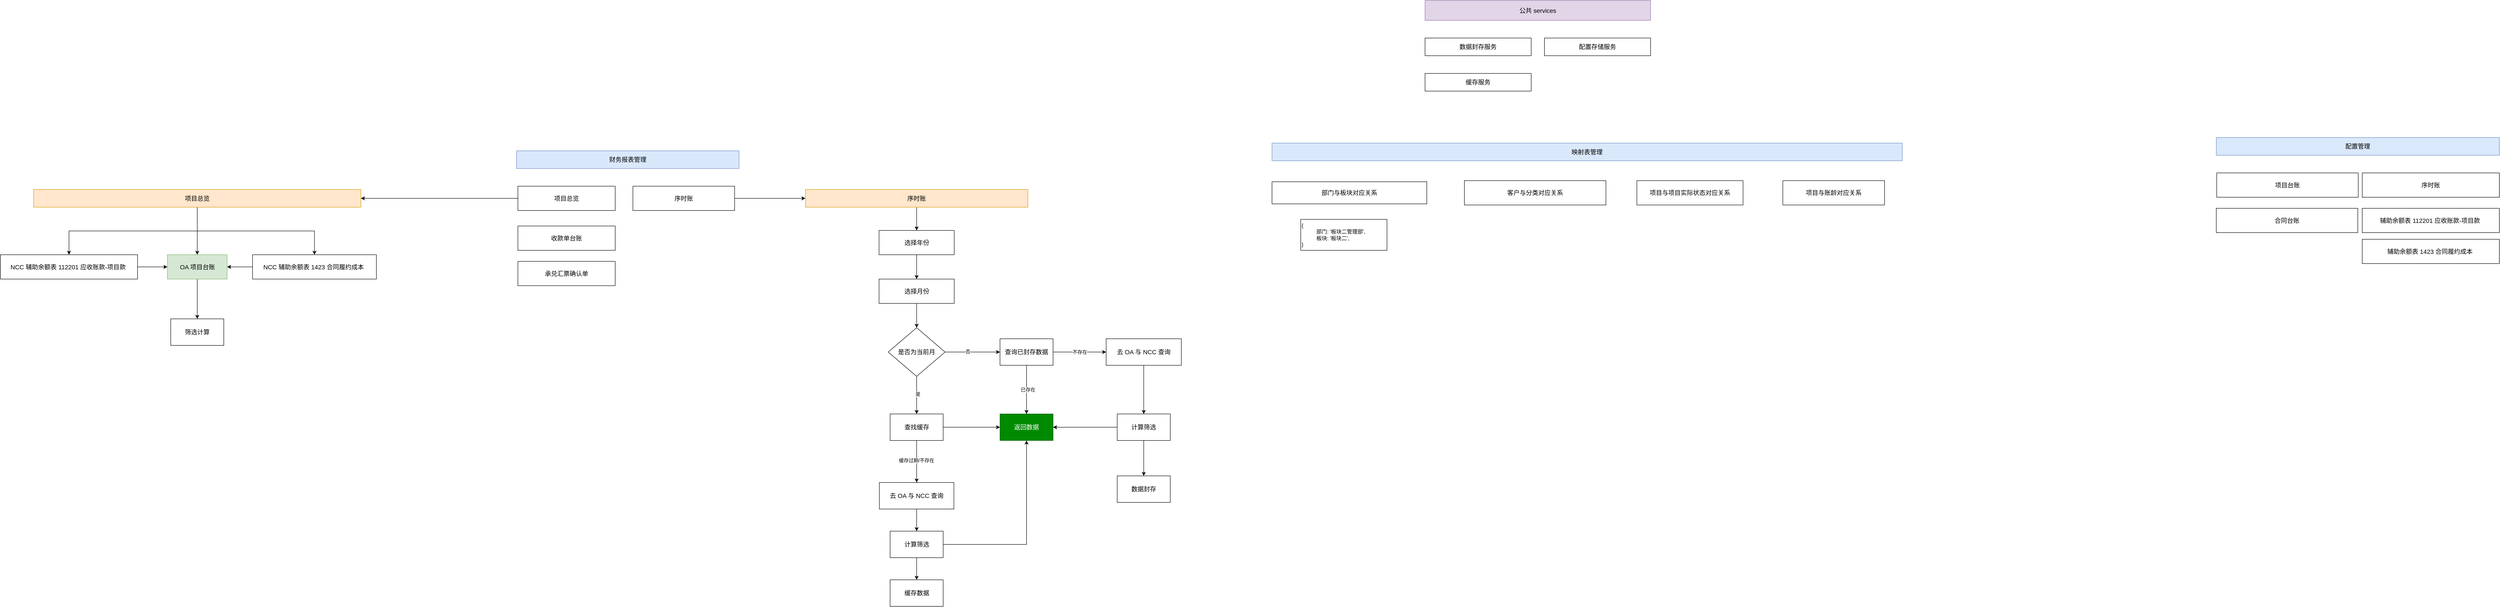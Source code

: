 <mxfile version="21.5.2" type="github">
  <diagram name="第 1 页" id="1ec_RS1h40ruIxiW34ki">
    <mxGraphModel dx="2248" dy="1962" grid="1" gridSize="10" guides="1" tooltips="1" connect="1" arrows="1" fold="1" page="1" pageScale="1" pageWidth="827" pageHeight="1169" math="0" shadow="0">
      <root>
        <mxCell id="0" />
        <mxCell id="1" parent="0" />
        <mxCell id="uWsUh_MkO-yihfhjnB21-5" value="映射表管理" style="rounded=0;whiteSpace=wrap;html=1;fillColor=#dae8fc;strokeColor=#6c8ebf;fontSize=14;" vertex="1" parent="1">
          <mxGeometry x="2345" y="-327.5" width="1425" height="40" as="geometry" />
        </mxCell>
        <mxCell id="uWsUh_MkO-yihfhjnB21-6" value="财务报表管理" style="rounded=0;whiteSpace=wrap;html=1;fillColor=#dae8fc;strokeColor=#6c8ebf;fontSize=14;" vertex="1" parent="1">
          <mxGeometry x="637" y="-310" width="503" height="40" as="geometry" />
        </mxCell>
        <mxCell id="uWsUh_MkO-yihfhjnB21-8" value="部门与板块对应关系" style="rounded=0;whiteSpace=wrap;html=1;fontSize=14;" vertex="1" parent="1">
          <mxGeometry x="2345" y="-240" width="350" height="50" as="geometry" />
        </mxCell>
        <mxCell id="uWsUh_MkO-yihfhjnB21-9" value="客户与分类对应关系" style="whiteSpace=wrap;html=1;rounded=0;fontSize=14;" vertex="1" parent="1">
          <mxGeometry x="2780" y="-242.5" width="320" height="55" as="geometry" />
        </mxCell>
        <mxCell id="uWsUh_MkO-yihfhjnB21-22" value="" style="edgeStyle=orthogonalEdgeStyle;rounded=0;orthogonalLoop=1;jettySize=auto;html=1;fontSize=14;" edge="1" parent="1" source="uWsUh_MkO-yihfhjnB21-11" target="uWsUh_MkO-yihfhjnB21-21">
          <mxGeometry relative="1" as="geometry" />
        </mxCell>
        <mxCell id="uWsUh_MkO-yihfhjnB21-11" value="选择年份" style="whiteSpace=wrap;html=1;rounded=0;fontSize=14;" vertex="1" parent="1">
          <mxGeometry x="1456.5" y="-130" width="170" height="55" as="geometry" />
        </mxCell>
        <mxCell id="uWsUh_MkO-yihfhjnB21-12" value="承兑汇票确认单" style="whiteSpace=wrap;html=1;rounded=0;fontSize=14;" vertex="1" parent="1">
          <mxGeometry x="640" y="-60" width="220" height="55" as="geometry" />
        </mxCell>
        <mxCell id="uWsUh_MkO-yihfhjnB21-13" value="收款单台账" style="whiteSpace=wrap;html=1;rounded=0;fontSize=14;" vertex="1" parent="1">
          <mxGeometry x="640" y="-140" width="220" height="55" as="geometry" />
        </mxCell>
        <mxCell id="uWsUh_MkO-yihfhjnB21-52" style="edgeStyle=orthogonalEdgeStyle;rounded=0;orthogonalLoop=1;jettySize=auto;html=1;entryX=0;entryY=0.5;entryDx=0;entryDy=0;" edge="1" parent="1" source="uWsUh_MkO-yihfhjnB21-14" target="uWsUh_MkO-yihfhjnB21-19">
          <mxGeometry relative="1" as="geometry" />
        </mxCell>
        <mxCell id="uWsUh_MkO-yihfhjnB21-14" value="序时账" style="whiteSpace=wrap;html=1;rounded=0;fontSize=14;" vertex="1" parent="1">
          <mxGeometry x="900" y="-230" width="230" height="55" as="geometry" />
        </mxCell>
        <mxCell id="uWsUh_MkO-yihfhjnB21-83" style="edgeStyle=orthogonalEdgeStyle;rounded=0;orthogonalLoop=1;jettySize=auto;html=1;exitX=0;exitY=0.5;exitDx=0;exitDy=0;entryX=1;entryY=0.5;entryDx=0;entryDy=0;" edge="1" parent="1" source="uWsUh_MkO-yihfhjnB21-15" target="uWsUh_MkO-yihfhjnB21-60">
          <mxGeometry relative="1" as="geometry" />
        </mxCell>
        <mxCell id="uWsUh_MkO-yihfhjnB21-15" value="项目总览" style="whiteSpace=wrap;html=1;rounded=0;fontSize=14;" vertex="1" parent="1">
          <mxGeometry x="640" y="-230" width="220" height="55" as="geometry" />
        </mxCell>
        <mxCell id="uWsUh_MkO-yihfhjnB21-16" value="项目与项目实际状态对应关系" style="whiteSpace=wrap;html=1;rounded=0;fontSize=14;" vertex="1" parent="1">
          <mxGeometry x="3170" y="-242.5" width="240" height="55" as="geometry" />
        </mxCell>
        <mxCell id="uWsUh_MkO-yihfhjnB21-17" value="项目与账龄对应关系" style="whiteSpace=wrap;html=1;rounded=0;fontSize=14;" vertex="1" parent="1">
          <mxGeometry x="3500" y="-242.5" width="230" height="55" as="geometry" />
        </mxCell>
        <mxCell id="uWsUh_MkO-yihfhjnB21-20" style="edgeStyle=orthogonalEdgeStyle;rounded=0;orthogonalLoop=1;jettySize=auto;html=1;entryX=0.5;entryY=0;entryDx=0;entryDy=0;fontSize=14;" edge="1" parent="1" source="uWsUh_MkO-yihfhjnB21-19" target="uWsUh_MkO-yihfhjnB21-11">
          <mxGeometry relative="1" as="geometry" />
        </mxCell>
        <mxCell id="uWsUh_MkO-yihfhjnB21-19" value="序时账" style="rounded=0;whiteSpace=wrap;html=1;fillColor=#ffe6cc;strokeColor=#d79b00;fontSize=14;" vertex="1" parent="1">
          <mxGeometry x="1290" y="-222.5" width="503" height="40" as="geometry" />
        </mxCell>
        <mxCell id="uWsUh_MkO-yihfhjnB21-24" style="edgeStyle=orthogonalEdgeStyle;rounded=0;orthogonalLoop=1;jettySize=auto;html=1;fontSize=14;" edge="1" parent="1" source="uWsUh_MkO-yihfhjnB21-21" target="uWsUh_MkO-yihfhjnB21-23">
          <mxGeometry relative="1" as="geometry" />
        </mxCell>
        <mxCell id="uWsUh_MkO-yihfhjnB21-21" value="选择月份" style="whiteSpace=wrap;html=1;rounded=0;fontSize=14;" vertex="1" parent="1">
          <mxGeometry x="1456.5" y="-20" width="170" height="55" as="geometry" />
        </mxCell>
        <mxCell id="uWsUh_MkO-yihfhjnB21-26" value="" style="edgeStyle=orthogonalEdgeStyle;rounded=0;orthogonalLoop=1;jettySize=auto;html=1;" edge="1" parent="1" source="uWsUh_MkO-yihfhjnB21-23" target="uWsUh_MkO-yihfhjnB21-25">
          <mxGeometry relative="1" as="geometry" />
        </mxCell>
        <mxCell id="uWsUh_MkO-yihfhjnB21-27" value="否" style="edgeLabel;html=1;align=center;verticalAlign=middle;resizable=0;points=[];" vertex="1" connectable="0" parent="uWsUh_MkO-yihfhjnB21-26">
          <mxGeometry x="-0.187" y="1" relative="1" as="geometry">
            <mxPoint as="offset" />
          </mxGeometry>
        </mxCell>
        <mxCell id="uWsUh_MkO-yihfhjnB21-29" value="" style="edgeStyle=orthogonalEdgeStyle;rounded=0;orthogonalLoop=1;jettySize=auto;html=1;" edge="1" parent="1" source="uWsUh_MkO-yihfhjnB21-23" target="uWsUh_MkO-yihfhjnB21-28">
          <mxGeometry relative="1" as="geometry" />
        </mxCell>
        <mxCell id="uWsUh_MkO-yihfhjnB21-30" value="是" style="edgeLabel;html=1;align=center;verticalAlign=middle;resizable=0;points=[];" vertex="1" connectable="0" parent="uWsUh_MkO-yihfhjnB21-29">
          <mxGeometry x="-0.067" y="2" relative="1" as="geometry">
            <mxPoint as="offset" />
          </mxGeometry>
        </mxCell>
        <mxCell id="uWsUh_MkO-yihfhjnB21-23" value="是否为当前月" style="rhombus;whiteSpace=wrap;html=1;fontSize=14;" vertex="1" parent="1">
          <mxGeometry x="1477.25" y="90" width="128.5" height="110" as="geometry" />
        </mxCell>
        <mxCell id="uWsUh_MkO-yihfhjnB21-41" style="edgeStyle=orthogonalEdgeStyle;rounded=0;orthogonalLoop=1;jettySize=auto;html=1;entryX=0.5;entryY=0;entryDx=0;entryDy=0;" edge="1" parent="1" source="uWsUh_MkO-yihfhjnB21-25" target="uWsUh_MkO-yihfhjnB21-38">
          <mxGeometry relative="1" as="geometry" />
        </mxCell>
        <mxCell id="uWsUh_MkO-yihfhjnB21-42" value="已存在" style="edgeLabel;html=1;align=center;verticalAlign=middle;resizable=0;points=[];" vertex="1" connectable="0" parent="uWsUh_MkO-yihfhjnB21-41">
          <mxGeometry x="0.255" y="2" relative="1" as="geometry">
            <mxPoint x="1" y="-14" as="offset" />
          </mxGeometry>
        </mxCell>
        <mxCell id="uWsUh_MkO-yihfhjnB21-44" value="" style="edgeStyle=orthogonalEdgeStyle;rounded=0;orthogonalLoop=1;jettySize=auto;html=1;" edge="1" parent="1" source="uWsUh_MkO-yihfhjnB21-25" target="uWsUh_MkO-yihfhjnB21-43">
          <mxGeometry relative="1" as="geometry" />
        </mxCell>
        <mxCell id="uWsUh_MkO-yihfhjnB21-45" value="不存在" style="edgeLabel;html=1;align=center;verticalAlign=middle;resizable=0;points=[];" vertex="1" connectable="0" parent="uWsUh_MkO-yihfhjnB21-44">
          <mxGeometry x="-0.217" y="-4" relative="1" as="geometry">
            <mxPoint x="13" y="-4" as="offset" />
          </mxGeometry>
        </mxCell>
        <mxCell id="uWsUh_MkO-yihfhjnB21-25" value="查询已封存数据" style="whiteSpace=wrap;html=1;fontSize=14;" vertex="1" parent="1">
          <mxGeometry x="1730" y="115" width="120" height="60" as="geometry" />
        </mxCell>
        <mxCell id="uWsUh_MkO-yihfhjnB21-32" value="" style="edgeStyle=orthogonalEdgeStyle;rounded=0;orthogonalLoop=1;jettySize=auto;html=1;" edge="1" parent="1" source="uWsUh_MkO-yihfhjnB21-28" target="uWsUh_MkO-yihfhjnB21-31">
          <mxGeometry relative="1" as="geometry" />
        </mxCell>
        <mxCell id="uWsUh_MkO-yihfhjnB21-33" value="缓存过期/不存在" style="edgeLabel;html=1;align=center;verticalAlign=middle;resizable=0;points=[];" vertex="1" connectable="0" parent="uWsUh_MkO-yihfhjnB21-32">
          <mxGeometry x="-0.054" y="-1" relative="1" as="geometry">
            <mxPoint as="offset" />
          </mxGeometry>
        </mxCell>
        <mxCell id="uWsUh_MkO-yihfhjnB21-39" value="" style="edgeStyle=orthogonalEdgeStyle;rounded=0;orthogonalLoop=1;jettySize=auto;html=1;" edge="1" parent="1" source="uWsUh_MkO-yihfhjnB21-28" target="uWsUh_MkO-yihfhjnB21-38">
          <mxGeometry relative="1" as="geometry" />
        </mxCell>
        <mxCell id="uWsUh_MkO-yihfhjnB21-28" value="查找缓存" style="whiteSpace=wrap;html=1;fontSize=14;" vertex="1" parent="1">
          <mxGeometry x="1481.5" y="285" width="120" height="60" as="geometry" />
        </mxCell>
        <mxCell id="uWsUh_MkO-yihfhjnB21-35" value="" style="edgeStyle=orthogonalEdgeStyle;rounded=0;orthogonalLoop=1;jettySize=auto;html=1;" edge="1" parent="1" source="uWsUh_MkO-yihfhjnB21-31" target="uWsUh_MkO-yihfhjnB21-34">
          <mxGeometry relative="1" as="geometry" />
        </mxCell>
        <mxCell id="uWsUh_MkO-yihfhjnB21-31" value="去 OA 与 NCC 查询" style="whiteSpace=wrap;html=1;fontSize=14;" vertex="1" parent="1">
          <mxGeometry x="1457.25" y="440" width="168.5" height="60" as="geometry" />
        </mxCell>
        <mxCell id="uWsUh_MkO-yihfhjnB21-37" value="" style="edgeStyle=orthogonalEdgeStyle;rounded=0;orthogonalLoop=1;jettySize=auto;html=1;" edge="1" parent="1" source="uWsUh_MkO-yihfhjnB21-34" target="uWsUh_MkO-yihfhjnB21-36">
          <mxGeometry relative="1" as="geometry" />
        </mxCell>
        <mxCell id="uWsUh_MkO-yihfhjnB21-40" style="edgeStyle=orthogonalEdgeStyle;rounded=0;orthogonalLoop=1;jettySize=auto;html=1;entryX=0.5;entryY=1;entryDx=0;entryDy=0;" edge="1" parent="1" source="uWsUh_MkO-yihfhjnB21-34" target="uWsUh_MkO-yihfhjnB21-38">
          <mxGeometry relative="1" as="geometry" />
        </mxCell>
        <mxCell id="uWsUh_MkO-yihfhjnB21-34" value="计算筛选" style="whiteSpace=wrap;html=1;fontSize=14;" vertex="1" parent="1">
          <mxGeometry x="1481.5" y="550" width="120" height="60" as="geometry" />
        </mxCell>
        <mxCell id="uWsUh_MkO-yihfhjnB21-36" value="缓存数据" style="whiteSpace=wrap;html=1;fontSize=14;" vertex="1" parent="1">
          <mxGeometry x="1481.5" y="660" width="120" height="60" as="geometry" />
        </mxCell>
        <mxCell id="uWsUh_MkO-yihfhjnB21-38" value="返回数据" style="whiteSpace=wrap;html=1;fontSize=14;fillColor=#008a00;fontColor=#ffffff;strokeColor=#005700;" vertex="1" parent="1">
          <mxGeometry x="1730" y="285" width="120" height="60" as="geometry" />
        </mxCell>
        <mxCell id="uWsUh_MkO-yihfhjnB21-47" value="" style="edgeStyle=orthogonalEdgeStyle;rounded=0;orthogonalLoop=1;jettySize=auto;html=1;" edge="1" parent="1" source="uWsUh_MkO-yihfhjnB21-43" target="uWsUh_MkO-yihfhjnB21-46">
          <mxGeometry relative="1" as="geometry" />
        </mxCell>
        <mxCell id="uWsUh_MkO-yihfhjnB21-43" value="去 OA 与 NCC 查询" style="whiteSpace=wrap;html=1;fontSize=14;" vertex="1" parent="1">
          <mxGeometry x="1970" y="115" width="170" height="60" as="geometry" />
        </mxCell>
        <mxCell id="uWsUh_MkO-yihfhjnB21-48" style="edgeStyle=orthogonalEdgeStyle;rounded=0;orthogonalLoop=1;jettySize=auto;html=1;entryX=1;entryY=0.5;entryDx=0;entryDy=0;" edge="1" parent="1" source="uWsUh_MkO-yihfhjnB21-46" target="uWsUh_MkO-yihfhjnB21-38">
          <mxGeometry relative="1" as="geometry" />
        </mxCell>
        <mxCell id="uWsUh_MkO-yihfhjnB21-50" value="" style="edgeStyle=orthogonalEdgeStyle;rounded=0;orthogonalLoop=1;jettySize=auto;html=1;" edge="1" parent="1" source="uWsUh_MkO-yihfhjnB21-46" target="uWsUh_MkO-yihfhjnB21-49">
          <mxGeometry relative="1" as="geometry" />
        </mxCell>
        <mxCell id="uWsUh_MkO-yihfhjnB21-46" value="计算筛选" style="whiteSpace=wrap;html=1;fontSize=14;" vertex="1" parent="1">
          <mxGeometry x="1995" y="285" width="120" height="60" as="geometry" />
        </mxCell>
        <mxCell id="uWsUh_MkO-yihfhjnB21-49" value="数据封存" style="whiteSpace=wrap;html=1;fontSize=14;" vertex="1" parent="1">
          <mxGeometry x="1995" y="425" width="120" height="60" as="geometry" />
        </mxCell>
        <mxCell id="uWsUh_MkO-yihfhjnB21-55" value="公共 services" style="rounded=0;whiteSpace=wrap;html=1;fillColor=#e1d5e7;strokeColor=#9673a6;fontSize=14;" vertex="1" parent="1">
          <mxGeometry x="2691" y="-650" width="510" height="45" as="geometry" />
        </mxCell>
        <mxCell id="uWsUh_MkO-yihfhjnB21-56" value="数据封存服务" style="whiteSpace=wrap;html=1;rounded=0;fontSize=14;" vertex="1" parent="1">
          <mxGeometry x="2691" y="-565" width="240" height="40" as="geometry" />
        </mxCell>
        <mxCell id="uWsUh_MkO-yihfhjnB21-57" value="配置存储服务" style="whiteSpace=wrap;html=1;rounded=0;fontSize=14;" vertex="1" parent="1">
          <mxGeometry x="2961" y="-565" width="240" height="40" as="geometry" />
        </mxCell>
        <mxCell id="uWsUh_MkO-yihfhjnB21-58" value="缓存服务" style="whiteSpace=wrap;html=1;rounded=0;fontSize=14;" vertex="1" parent="1">
          <mxGeometry x="2691" y="-485" width="240" height="40" as="geometry" />
        </mxCell>
        <mxCell id="uWsUh_MkO-yihfhjnB21-70" style="edgeStyle=orthogonalEdgeStyle;rounded=0;orthogonalLoop=1;jettySize=auto;html=1;entryX=0.5;entryY=0;entryDx=0;entryDy=0;" edge="1" parent="1" source="uWsUh_MkO-yihfhjnB21-60" target="uWsUh_MkO-yihfhjnB21-68">
          <mxGeometry relative="1" as="geometry" />
        </mxCell>
        <mxCell id="uWsUh_MkO-yihfhjnB21-71" style="edgeStyle=orthogonalEdgeStyle;rounded=0;orthogonalLoop=1;jettySize=auto;html=1;exitX=0.5;exitY=1;exitDx=0;exitDy=0;entryX=0.5;entryY=0;entryDx=0;entryDy=0;" edge="1" parent="1" source="uWsUh_MkO-yihfhjnB21-60" target="uWsUh_MkO-yihfhjnB21-69">
          <mxGeometry relative="1" as="geometry" />
        </mxCell>
        <mxCell id="uWsUh_MkO-yihfhjnB21-73" style="edgeStyle=orthogonalEdgeStyle;rounded=0;orthogonalLoop=1;jettySize=auto;html=1;exitX=0.5;exitY=1;exitDx=0;exitDy=0;entryX=0.5;entryY=0;entryDx=0;entryDy=0;" edge="1" parent="1" source="uWsUh_MkO-yihfhjnB21-60" target="uWsUh_MkO-yihfhjnB21-72">
          <mxGeometry relative="1" as="geometry" />
        </mxCell>
        <mxCell id="uWsUh_MkO-yihfhjnB21-60" value="项目总览" style="rounded=0;whiteSpace=wrap;html=1;fillColor=#ffe6cc;strokeColor=#d79b00;fontSize=14;" vertex="1" parent="1">
          <mxGeometry x="-455" y="-222.5" width="740" height="40" as="geometry" />
        </mxCell>
        <mxCell id="uWsUh_MkO-yihfhjnB21-61" value="配置管理" style="rounded=0;whiteSpace=wrap;html=1;fillColor=#dae8fc;strokeColor=#6c8ebf;fontSize=14;" vertex="1" parent="1">
          <mxGeometry x="4480" y="-340" width="640" height="40" as="geometry" />
        </mxCell>
        <mxCell id="uWsUh_MkO-yihfhjnB21-62" value="项目台账" style="whiteSpace=wrap;html=1;rounded=0;fontSize=14;" vertex="1" parent="1">
          <mxGeometry x="4481" y="-260" width="320" height="55" as="geometry" />
        </mxCell>
        <mxCell id="uWsUh_MkO-yihfhjnB21-63" value="序时账" style="whiteSpace=wrap;html=1;rounded=0;fontSize=14;" vertex="1" parent="1">
          <mxGeometry x="4810" y="-260" width="310" height="55" as="geometry" />
        </mxCell>
        <mxCell id="uWsUh_MkO-yihfhjnB21-64" value="合同台账" style="whiteSpace=wrap;html=1;rounded=0;fontSize=14;" vertex="1" parent="1">
          <mxGeometry x="4480" y="-180" width="320" height="55" as="geometry" />
        </mxCell>
        <mxCell id="uWsUh_MkO-yihfhjnB21-65" value="辅助余额表&amp;nbsp;112201 应收账款-项目款&lt;span style=&quot;background-color: initial;&quot;&gt;&amp;nbsp;&lt;/span&gt;" style="whiteSpace=wrap;html=1;rounded=0;fontSize=14;" vertex="1" parent="1">
          <mxGeometry x="4810" y="-180" width="310" height="55" as="geometry" />
        </mxCell>
        <mxCell id="uWsUh_MkO-yihfhjnB21-67" value="辅助余额表&amp;nbsp;1423 合同履约成本&lt;span style=&quot;background-color: initial;&quot;&gt;&amp;nbsp;&lt;/span&gt;" style="whiteSpace=wrap;html=1;rounded=0;fontSize=14;" vertex="1" parent="1">
          <mxGeometry x="4810" y="-110" width="310" height="55" as="geometry" />
        </mxCell>
        <mxCell id="uWsUh_MkO-yihfhjnB21-79" style="edgeStyle=orthogonalEdgeStyle;rounded=0;orthogonalLoop=1;jettySize=auto;html=1;exitX=1;exitY=0.5;exitDx=0;exitDy=0;entryX=0;entryY=0.5;entryDx=0;entryDy=0;" edge="1" parent="1" source="uWsUh_MkO-yihfhjnB21-68" target="uWsUh_MkO-yihfhjnB21-72">
          <mxGeometry relative="1" as="geometry" />
        </mxCell>
        <mxCell id="uWsUh_MkO-yihfhjnB21-68" value="NCC 辅助余额表&amp;nbsp;112201 应收账款-项目款&lt;span style=&quot;background-color: initial;&quot;&gt;&amp;nbsp;&lt;/span&gt;" style="whiteSpace=wrap;html=1;rounded=0;fontSize=14;" vertex="1" parent="1">
          <mxGeometry x="-530" y="-75" width="310" height="55" as="geometry" />
        </mxCell>
        <mxCell id="uWsUh_MkO-yihfhjnB21-80" style="edgeStyle=orthogonalEdgeStyle;rounded=0;orthogonalLoop=1;jettySize=auto;html=1;exitX=0;exitY=0.5;exitDx=0;exitDy=0;entryX=1;entryY=0.5;entryDx=0;entryDy=0;" edge="1" parent="1" source="uWsUh_MkO-yihfhjnB21-69" target="uWsUh_MkO-yihfhjnB21-72">
          <mxGeometry relative="1" as="geometry" />
        </mxCell>
        <mxCell id="uWsUh_MkO-yihfhjnB21-69" value="NCC 辅助余额表&amp;nbsp;1423 合同履约成本&lt;span style=&quot;background-color: initial;&quot;&gt;&amp;nbsp;&lt;/span&gt;" style="whiteSpace=wrap;html=1;rounded=0;fontSize=14;" vertex="1" parent="1">
          <mxGeometry x="40" y="-75" width="280" height="55" as="geometry" />
        </mxCell>
        <mxCell id="uWsUh_MkO-yihfhjnB21-82" value="" style="edgeStyle=orthogonalEdgeStyle;rounded=0;orthogonalLoop=1;jettySize=auto;html=1;" edge="1" parent="1" source="uWsUh_MkO-yihfhjnB21-72" target="uWsUh_MkO-yihfhjnB21-81">
          <mxGeometry relative="1" as="geometry" />
        </mxCell>
        <mxCell id="uWsUh_MkO-yihfhjnB21-72" value="OA 项目台账" style="whiteSpace=wrap;html=1;rounded=0;fontSize=14;fillColor=#d5e8d4;strokeColor=#82b366;" vertex="1" parent="1">
          <mxGeometry x="-152.5" y="-75" width="135" height="55" as="geometry" />
        </mxCell>
        <mxCell id="uWsUh_MkO-yihfhjnB21-81" value="筛选计算" style="whiteSpace=wrap;html=1;fontSize=14;rounded=0;" vertex="1" parent="1">
          <mxGeometry x="-145" y="70" width="120" height="60" as="geometry" />
        </mxCell>
        <mxCell id="uWsUh_MkO-yihfhjnB21-86" value="&lt;div&gt;{&lt;/div&gt;&lt;div&gt;&amp;nbsp; &amp;nbsp; &amp;nbsp; &amp;nbsp; &amp;nbsp; 部门: &#39;板块二管理部&#39;,&lt;/div&gt;&lt;div&gt;&amp;nbsp; &amp;nbsp; &amp;nbsp; &amp;nbsp; &amp;nbsp; 板块: &#39;板块二&#39;,&lt;/div&gt;&lt;div&gt;}&lt;/div&gt;" style="rounded=0;whiteSpace=wrap;html=1;align=left;" vertex="1" parent="1">
          <mxGeometry x="2410" y="-155" width="195" height="70" as="geometry" />
        </mxCell>
      </root>
    </mxGraphModel>
  </diagram>
</mxfile>
